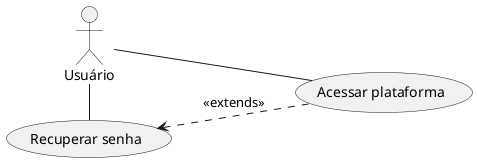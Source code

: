 @startuml
left to right direction

actor "Usuário" as Usuario

usecase "Acessar plataforma" as UC1
usecase "Recuperar senha" as UC2

Usuario -- UC1

UC2 <.. UC1 : <<extends>>

Usuario - UC2
@enduml